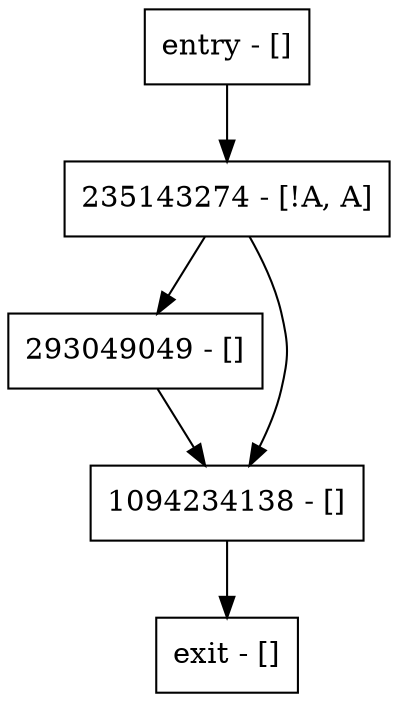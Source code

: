 digraph foo {
node [shape=record];
entry [label="entry - []"];
exit [label="exit - []"];
293049049 [label="293049049 - []"];
235143274 [label="235143274 - [!A, A]"];
1094234138 [label="1094234138 - []"];
entry;
exit;
entry -> 235143274;
293049049 -> 1094234138;
235143274 -> 293049049;
235143274 -> 1094234138;
1094234138 -> exit;
}
